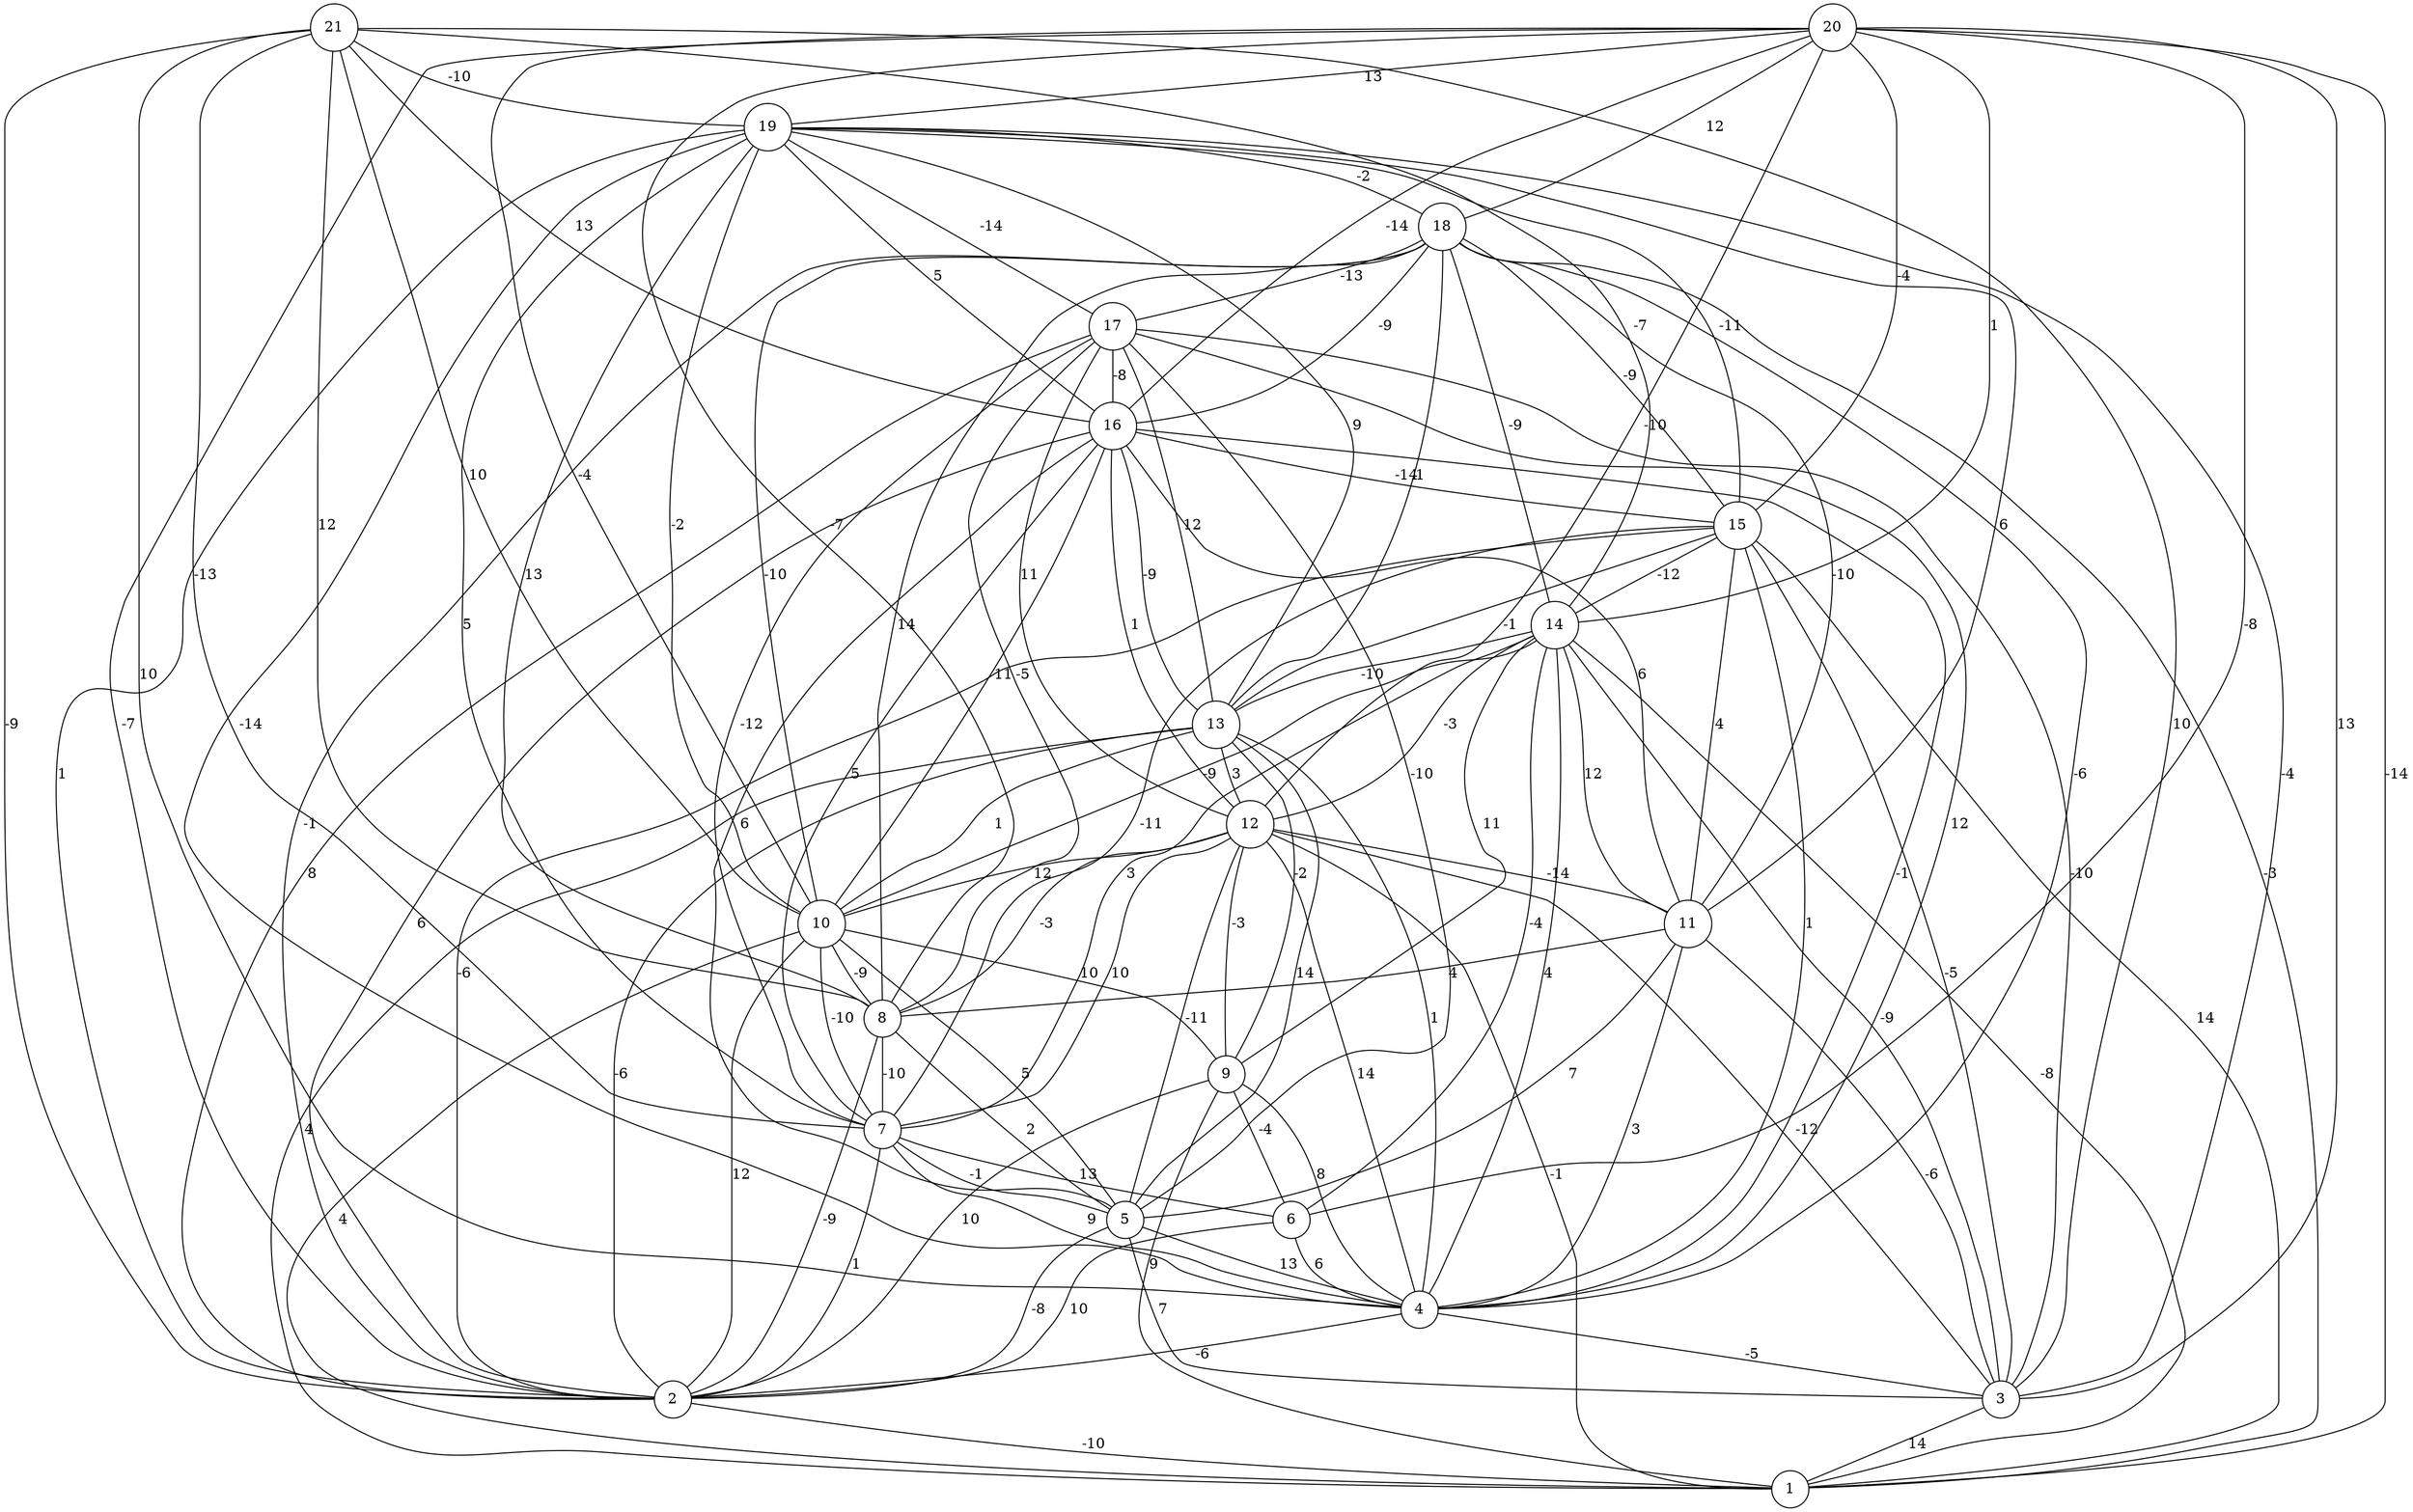graph { 
	 fontname="Helvetica,Arial,sans-serif" 
	 node [shape = circle]; 
	 21 -- 2 [label = "-9"];
	 21 -- 3 [label = "10"];
	 21 -- 4 [label = "10"];
	 21 -- 7 [label = "-13"];
	 21 -- 8 [label = "12"];
	 21 -- 10 [label = "10"];
	 21 -- 14 [label = "-7"];
	 21 -- 16 [label = "13"];
	 21 -- 19 [label = "-10"];
	 20 -- 1 [label = "-14"];
	 20 -- 2 [label = "-7"];
	 20 -- 3 [label = "13"];
	 20 -- 6 [label = "-8"];
	 20 -- 8 [label = "-7"];
	 20 -- 10 [label = "-4"];
	 20 -- 12 [label = "-10"];
	 20 -- 14 [label = "1"];
	 20 -- 15 [label = "-4"];
	 20 -- 16 [label = "-14"];
	 20 -- 18 [label = "12"];
	 20 -- 19 [label = "13"];
	 19 -- 2 [label = "1"];
	 19 -- 3 [label = "-4"];
	 19 -- 4 [label = "-14"];
	 19 -- 7 [label = "5"];
	 19 -- 8 [label = "13"];
	 19 -- 10 [label = "-2"];
	 19 -- 11 [label = "6"];
	 19 -- 13 [label = "9"];
	 19 -- 15 [label = "-11"];
	 19 -- 16 [label = "5"];
	 19 -- 17 [label = "-14"];
	 19 -- 18 [label = "-2"];
	 18 -- 1 [label = "-3"];
	 18 -- 2 [label = "-1"];
	 18 -- 4 [label = "-6"];
	 18 -- 8 [label = "14"];
	 18 -- 10 [label = "-10"];
	 18 -- 11 [label = "-10"];
	 18 -- 13 [label = "1"];
	 18 -- 14 [label = "-9"];
	 18 -- 15 [label = "-9"];
	 18 -- 16 [label = "-9"];
	 18 -- 17 [label = "-13"];
	 17 -- 2 [label = "8"];
	 17 -- 3 [label = "-10"];
	 17 -- 4 [label = "12"];
	 17 -- 5 [label = "-10"];
	 17 -- 7 [label = "-12"];
	 17 -- 8 [label = "-5"];
	 17 -- 12 [label = "11"];
	 17 -- 13 [label = "12"];
	 17 -- 16 [label = "-8"];
	 16 -- 2 [label = "6"];
	 16 -- 4 [label = "-1"];
	 16 -- 5 [label = "6"];
	 16 -- 7 [label = "5"];
	 16 -- 10 [label = "11"];
	 16 -- 11 [label = "6"];
	 16 -- 12 [label = "1"];
	 16 -- 13 [label = "-9"];
	 16 -- 15 [label = "-14"];
	 15 -- 1 [label = "14"];
	 15 -- 2 [label = "-6"];
	 15 -- 3 [label = "-5"];
	 15 -- 4 [label = "1"];
	 15 -- 7 [label = "-11"];
	 15 -- 11 [label = "4"];
	 15 -- 13 [label = "-1"];
	 15 -- 14 [label = "-12"];
	 14 -- 1 [label = "-8"];
	 14 -- 3 [label = "-9"];
	 14 -- 4 [label = "4"];
	 14 -- 6 [label = "-4"];
	 14 -- 7 [label = "3"];
	 14 -- 9 [label = "11"];
	 14 -- 10 [label = "-9"];
	 14 -- 11 [label = "12"];
	 14 -- 12 [label = "-3"];
	 14 -- 13 [label = "-10"];
	 13 -- 1 [label = "4"];
	 13 -- 2 [label = "-6"];
	 13 -- 4 [label = "1"];
	 13 -- 5 [label = "14"];
	 13 -- 9 [label = "-2"];
	 13 -- 10 [label = "1"];
	 13 -- 12 [label = "3"];
	 12 -- 1 [label = "-1"];
	 12 -- 3 [label = "-12"];
	 12 -- 4 [label = "14"];
	 12 -- 5 [label = "-11"];
	 12 -- 7 [label = "10"];
	 12 -- 8 [label = "-3"];
	 12 -- 9 [label = "-3"];
	 12 -- 10 [label = "12"];
	 12 -- 11 [label = "-14"];
	 11 -- 3 [label = "-6"];
	 11 -- 4 [label = "3"];
	 11 -- 5 [label = "7"];
	 11 -- 8 [label = "4"];
	 10 -- 1 [label = "4"];
	 10 -- 2 [label = "12"];
	 10 -- 5 [label = "5"];
	 10 -- 7 [label = "-10"];
	 10 -- 8 [label = "-9"];
	 10 -- 9 [label = "10"];
	 9 -- 1 [label = "9"];
	 9 -- 2 [label = "10"];
	 9 -- 4 [label = "8"];
	 9 -- 6 [label = "-4"];
	 8 -- 2 [label = "-9"];
	 8 -- 5 [label = "2"];
	 8 -- 7 [label = "-10"];
	 7 -- 2 [label = "1"];
	 7 -- 4 [label = "9"];
	 7 -- 5 [label = "-1"];
	 7 -- 6 [label = "13"];
	 6 -- 2 [label = "10"];
	 6 -- 4 [label = "6"];
	 5 -- 2 [label = "-8"];
	 5 -- 3 [label = "7"];
	 5 -- 4 [label = "13"];
	 4 -- 2 [label = "-6"];
	 4 -- 3 [label = "-5"];
	 3 -- 1 [label = "14"];
	 2 -- 1 [label = "-10"];
	 1;
	 2;
	 3;
	 4;
	 5;
	 6;
	 7;
	 8;
	 9;
	 10;
	 11;
	 12;
	 13;
	 14;
	 15;
	 16;
	 17;
	 18;
	 19;
	 20;
	 21;
}

